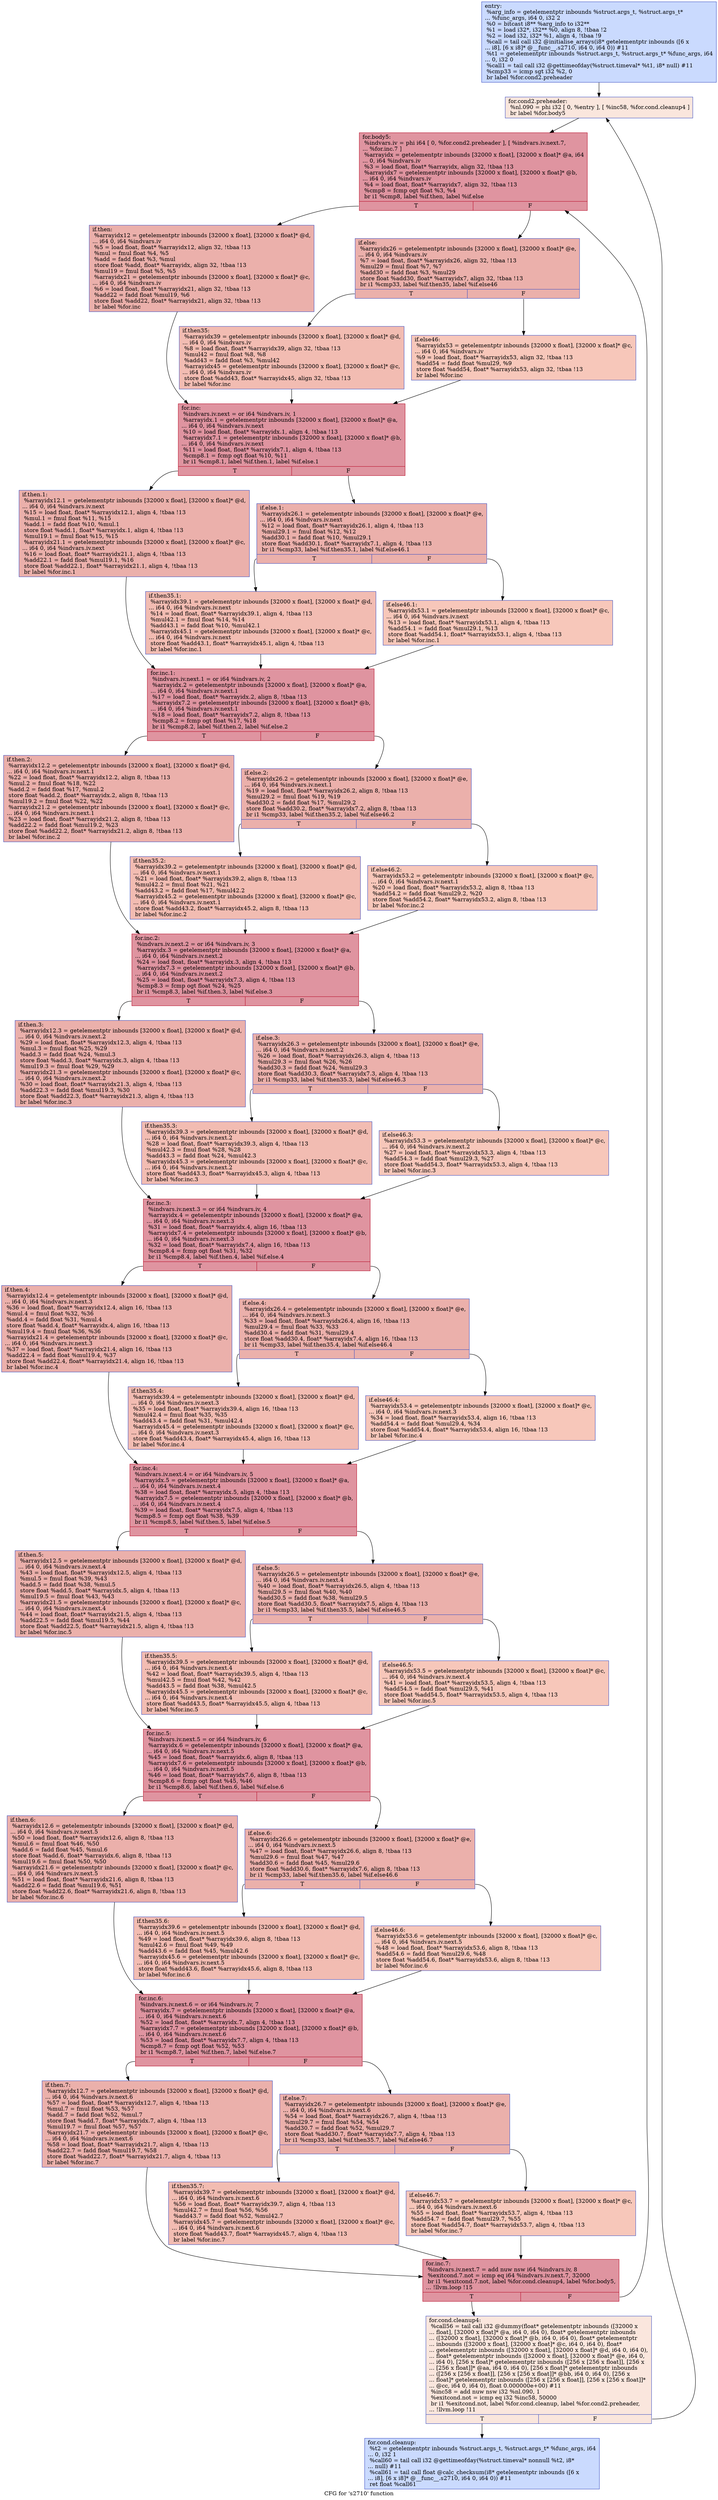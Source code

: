 digraph "CFG for 's2710' function" {
	label="CFG for 's2710' function";

	Node0x564c93b79460 [shape=record,color="#3d50c3ff", style=filled, fillcolor="#88abfd70",label="{entry:\l  %arg_info = getelementptr inbounds %struct.args_t, %struct.args_t*\l... %func_args, i64 0, i32 2\l  %0 = bitcast i8** %arg_info to i32**\l  %1 = load i32*, i32** %0, align 8, !tbaa !2\l  %2 = load i32, i32* %1, align 4, !tbaa !9\l  %call = tail call i32 @initialise_arrays(i8* getelementptr inbounds ([6 x\l... i8], [6 x i8]* @__func__.s2710, i64 0, i64 0)) #11\l  %t1 = getelementptr inbounds %struct.args_t, %struct.args_t* %func_args, i64\l... 0, i32 0\l  %call1 = tail call i32 @gettimeofday(%struct.timeval* %t1, i8* null) #11\l  %cmp33 = icmp sgt i32 %2, 0\l  br label %for.cond2.preheader\l}"];
	Node0x564c93b79460 -> Node0x564c93b79c00;
	Node0x564c93b79c00 [shape=record,color="#3d50c3ff", style=filled, fillcolor="#f3c7b170",label="{for.cond2.preheader:                              \l  %nl.090 = phi i32 [ 0, %entry ], [ %inc58, %for.cond.cleanup4 ]\l  br label %for.body5\l}"];
	Node0x564c93b79c00 -> Node0x564c93b79e50;
	Node0x564c93b79f10 [shape=record,color="#3d50c3ff", style=filled, fillcolor="#88abfd70",label="{for.cond.cleanup:                                 \l  %t2 = getelementptr inbounds %struct.args_t, %struct.args_t* %func_args, i64\l... 0, i32 1\l  %call60 = tail call i32 @gettimeofday(%struct.timeval* nonnull %t2, i8*\l... null) #11\l  %call61 = tail call float @calc_checksum(i8* getelementptr inbounds ([6 x\l... i8], [6 x i8]* @__func__.s2710, i64 0, i64 0)) #11\l  ret float %call61\l}"];
	Node0x564c93b79d40 [shape=record,color="#3d50c3ff", style=filled, fillcolor="#f3c7b170",label="{for.cond.cleanup4:                                \l  %call56 = tail call i32 @dummy(float* getelementptr inbounds ([32000 x\l... float], [32000 x float]* @a, i64 0, i64 0), float* getelementptr inbounds\l... ([32000 x float], [32000 x float]* @b, i64 0, i64 0), float* getelementptr\l... inbounds ([32000 x float], [32000 x float]* @c, i64 0, i64 0), float*\l... getelementptr inbounds ([32000 x float], [32000 x float]* @d, i64 0, i64 0),\l... float* getelementptr inbounds ([32000 x float], [32000 x float]* @e, i64 0,\l... i64 0), [256 x float]* getelementptr inbounds ([256 x [256 x float]], [256 x\l... [256 x float]]* @aa, i64 0, i64 0), [256 x float]* getelementptr inbounds\l... ([256 x [256 x float]], [256 x [256 x float]]* @bb, i64 0, i64 0), [256 x\l... float]* getelementptr inbounds ([256 x [256 x float]], [256 x [256 x float]]*\l... @cc, i64 0, i64 0), float 0.000000e+00) #11\l  %inc58 = add nuw nsw i32 %nl.090, 1\l  %exitcond.not = icmp eq i32 %inc58, 50000\l  br i1 %exitcond.not, label %for.cond.cleanup, label %for.cond2.preheader,\l... !llvm.loop !11\l|{<s0>T|<s1>F}}"];
	Node0x564c93b79d40:s0 -> Node0x564c93b79f10;
	Node0x564c93b79d40:s1 -> Node0x564c93b79c00;
	Node0x564c93b79e50 [shape=record,color="#b70d28ff", style=filled, fillcolor="#b70d2870",label="{for.body5:                                        \l  %indvars.iv = phi i64 [ 0, %for.cond2.preheader ], [ %indvars.iv.next.7,\l... %for.inc.7 ]\l  %arrayidx = getelementptr inbounds [32000 x float], [32000 x float]* @a, i64\l... 0, i64 %indvars.iv\l  %3 = load float, float* %arrayidx, align 32, !tbaa !13\l  %arrayidx7 = getelementptr inbounds [32000 x float], [32000 x float]* @b,\l... i64 0, i64 %indvars.iv\l  %4 = load float, float* %arrayidx7, align 32, !tbaa !13\l  %cmp8 = fcmp ogt float %3, %4\l  br i1 %cmp8, label %if.then, label %if.else\l|{<s0>T|<s1>F}}"];
	Node0x564c93b79e50:s0 -> Node0x564c93b7ade0;
	Node0x564c93b79e50:s1 -> Node0x564c93b7ae50;
	Node0x564c93b7ade0 [shape=record,color="#3d50c3ff", style=filled, fillcolor="#d24b4070",label="{if.then:                                          \l  %arrayidx12 = getelementptr inbounds [32000 x float], [32000 x float]* @d,\l... i64 0, i64 %indvars.iv\l  %5 = load float, float* %arrayidx12, align 32, !tbaa !13\l  %mul = fmul float %4, %5\l  %add = fadd float %3, %mul\l  store float %add, float* %arrayidx, align 32, !tbaa !13\l  %mul19 = fmul float %5, %5\l  %arrayidx21 = getelementptr inbounds [32000 x float], [32000 x float]* @c,\l... i64 0, i64 %indvars.iv\l  %6 = load float, float* %arrayidx21, align 32, !tbaa !13\l  %add22 = fadd float %mul19, %6\l  store float %add22, float* %arrayidx21, align 32, !tbaa !13\l  br label %for.inc\l}"];
	Node0x564c93b7ade0 -> Node0x564c93b7b960;
	Node0x564c93b7ae50 [shape=record,color="#3d50c3ff", style=filled, fillcolor="#d24b4070",label="{if.else:                                          \l  %arrayidx26 = getelementptr inbounds [32000 x float], [32000 x float]* @e,\l... i64 0, i64 %indvars.iv\l  %7 = load float, float* %arrayidx26, align 32, !tbaa !13\l  %mul29 = fmul float %7, %7\l  %add30 = fadd float %3, %mul29\l  store float %add30, float* %arrayidx7, align 32, !tbaa !13\l  br i1 %cmp33, label %if.then35, label %if.else46\l|{<s0>T|<s1>F}}"];
	Node0x564c93b7ae50:s0 -> Node0x564c93b7bd90;
	Node0x564c93b7ae50:s1 -> Node0x564c93b7be10;
	Node0x564c93b7bd90 [shape=record,color="#3d50c3ff", style=filled, fillcolor="#e1675170",label="{if.then35:                                        \l  %arrayidx39 = getelementptr inbounds [32000 x float], [32000 x float]* @d,\l... i64 0, i64 %indvars.iv\l  %8 = load float, float* %arrayidx39, align 32, !tbaa !13\l  %mul42 = fmul float %8, %8\l  %add43 = fadd float %3, %mul42\l  %arrayidx45 = getelementptr inbounds [32000 x float], [32000 x float]* @c,\l... i64 0, i64 %indvars.iv\l  store float %add43, float* %arrayidx45, align 32, !tbaa !13\l  br label %for.inc\l}"];
	Node0x564c93b7bd90 -> Node0x564c93b7b960;
	Node0x564c93b7be10 [shape=record,color="#3d50c3ff", style=filled, fillcolor="#ec7f6370",label="{if.else46:                                        \l  %arrayidx53 = getelementptr inbounds [32000 x float], [32000 x float]* @c,\l... i64 0, i64 %indvars.iv\l  %9 = load float, float* %arrayidx53, align 32, !tbaa !13\l  %add54 = fadd float %mul29, %9\l  store float %add54, float* %arrayidx53, align 32, !tbaa !13\l  br label %for.inc\l}"];
	Node0x564c93b7be10 -> Node0x564c93b7b960;
	Node0x564c93b7b960 [shape=record,color="#b70d28ff", style=filled, fillcolor="#b70d2870",label="{for.inc:                                          \l  %indvars.iv.next = or i64 %indvars.iv, 1\l  %arrayidx.1 = getelementptr inbounds [32000 x float], [32000 x float]* @a,\l... i64 0, i64 %indvars.iv.next\l  %10 = load float, float* %arrayidx.1, align 4, !tbaa !13\l  %arrayidx7.1 = getelementptr inbounds [32000 x float], [32000 x float]* @b,\l... i64 0, i64 %indvars.iv.next\l  %11 = load float, float* %arrayidx7.1, align 4, !tbaa !13\l  %cmp8.1 = fcmp ogt float %10, %11\l  br i1 %cmp8.1, label %if.then.1, label %if.else.1\l|{<s0>T|<s1>F}}"];
	Node0x564c93b7b960:s0 -> Node0x564c93b7ace0;
	Node0x564c93b7b960:s1 -> Node0x564c93b7cc50;
	Node0x564c93b7cc50 [shape=record,color="#3d50c3ff", style=filled, fillcolor="#d24b4070",label="{if.else.1:                                        \l  %arrayidx26.1 = getelementptr inbounds [32000 x float], [32000 x float]* @e,\l... i64 0, i64 %indvars.iv.next\l  %12 = load float, float* %arrayidx26.1, align 4, !tbaa !13\l  %mul29.1 = fmul float %12, %12\l  %add30.1 = fadd float %10, %mul29.1\l  store float %add30.1, float* %arrayidx7.1, align 4, !tbaa !13\l  br i1 %cmp33, label %if.then35.1, label %if.else46.1\l|{<s0>T|<s1>F}}"];
	Node0x564c93b7cc50:s0 -> Node0x564c93b7d410;
	Node0x564c93b7cc50:s1 -> Node0x564c93b7d460;
	Node0x564c93b7d460 [shape=record,color="#3d50c3ff", style=filled, fillcolor="#ec7f6370",label="{if.else46.1:                                      \l  %arrayidx53.1 = getelementptr inbounds [32000 x float], [32000 x float]* @c,\l... i64 0, i64 %indvars.iv.next\l  %13 = load float, float* %arrayidx53.1, align 4, !tbaa !13\l  %add54.1 = fadd float %mul29.1, %13\l  store float %add54.1, float* %arrayidx53.1, align 4, !tbaa !13\l  br label %for.inc.1\l}"];
	Node0x564c93b7d460 -> Node0x564c93b7d830;
	Node0x564c93b7d410 [shape=record,color="#3d50c3ff", style=filled, fillcolor="#e1675170",label="{if.then35.1:                                      \l  %arrayidx39.1 = getelementptr inbounds [32000 x float], [32000 x float]* @d,\l... i64 0, i64 %indvars.iv.next\l  %14 = load float, float* %arrayidx39.1, align 4, !tbaa !13\l  %mul42.1 = fmul float %14, %14\l  %add43.1 = fadd float %10, %mul42.1\l  %arrayidx45.1 = getelementptr inbounds [32000 x float], [32000 x float]* @c,\l... i64 0, i64 %indvars.iv.next\l  store float %add43.1, float* %arrayidx45.1, align 4, !tbaa !13\l  br label %for.inc.1\l}"];
	Node0x564c93b7d410 -> Node0x564c93b7d830;
	Node0x564c93b7ace0 [shape=record,color="#3d50c3ff", style=filled, fillcolor="#d24b4070",label="{if.then.1:                                        \l  %arrayidx12.1 = getelementptr inbounds [32000 x float], [32000 x float]* @d,\l... i64 0, i64 %indvars.iv.next\l  %15 = load float, float* %arrayidx12.1, align 4, !tbaa !13\l  %mul.1 = fmul float %11, %15\l  %add.1 = fadd float %10, %mul.1\l  store float %add.1, float* %arrayidx.1, align 4, !tbaa !13\l  %mul19.1 = fmul float %15, %15\l  %arrayidx21.1 = getelementptr inbounds [32000 x float], [32000 x float]* @c,\l... i64 0, i64 %indvars.iv.next\l  %16 = load float, float* %arrayidx21.1, align 4, !tbaa !13\l  %add22.1 = fadd float %mul19.1, %16\l  store float %add22.1, float* %arrayidx21.1, align 4, !tbaa !13\l  br label %for.inc.1\l}"];
	Node0x564c93b7ace0 -> Node0x564c93b7d830;
	Node0x564c93b7d830 [shape=record,color="#b70d28ff", style=filled, fillcolor="#b70d2870",label="{for.inc.1:                                        \l  %indvars.iv.next.1 = or i64 %indvars.iv, 2\l  %arrayidx.2 = getelementptr inbounds [32000 x float], [32000 x float]* @a,\l... i64 0, i64 %indvars.iv.next.1\l  %17 = load float, float* %arrayidx.2, align 8, !tbaa !13\l  %arrayidx7.2 = getelementptr inbounds [32000 x float], [32000 x float]* @b,\l... i64 0, i64 %indvars.iv.next.1\l  %18 = load float, float* %arrayidx7.2, align 8, !tbaa !13\l  %cmp8.2 = fcmp ogt float %17, %18\l  br i1 %cmp8.2, label %if.then.2, label %if.else.2\l|{<s0>T|<s1>F}}"];
	Node0x564c93b7d830:s0 -> Node0x564c93b7e8e0;
	Node0x564c93b7d830:s1 -> Node0x564c93b7e930;
	Node0x564c93b7e930 [shape=record,color="#3d50c3ff", style=filled, fillcolor="#d24b4070",label="{if.else.2:                                        \l  %arrayidx26.2 = getelementptr inbounds [32000 x float], [32000 x float]* @e,\l... i64 0, i64 %indvars.iv.next.1\l  %19 = load float, float* %arrayidx26.2, align 8, !tbaa !13\l  %mul29.2 = fmul float %19, %19\l  %add30.2 = fadd float %17, %mul29.2\l  store float %add30.2, float* %arrayidx7.2, align 8, !tbaa !13\l  br i1 %cmp33, label %if.then35.2, label %if.else46.2\l|{<s0>T|<s1>F}}"];
	Node0x564c93b7e930:s0 -> Node0x564c93b7edb0;
	Node0x564c93b7e930:s1 -> Node0x564c93b7ee00;
	Node0x564c93b7ee00 [shape=record,color="#3d50c3ff", style=filled, fillcolor="#ec7f6370",label="{if.else46.2:                                      \l  %arrayidx53.2 = getelementptr inbounds [32000 x float], [32000 x float]* @c,\l... i64 0, i64 %indvars.iv.next.1\l  %20 = load float, float* %arrayidx53.2, align 8, !tbaa !13\l  %add54.2 = fadd float %mul29.2, %20\l  store float %add54.2, float* %arrayidx53.2, align 8, !tbaa !13\l  br label %for.inc.2\l}"];
	Node0x564c93b7ee00 -> Node0x564c93b7f200;
	Node0x564c93b7edb0 [shape=record,color="#3d50c3ff", style=filled, fillcolor="#e1675170",label="{if.then35.2:                                      \l  %arrayidx39.2 = getelementptr inbounds [32000 x float], [32000 x float]* @d,\l... i64 0, i64 %indvars.iv.next.1\l  %21 = load float, float* %arrayidx39.2, align 8, !tbaa !13\l  %mul42.2 = fmul float %21, %21\l  %add43.2 = fadd float %17, %mul42.2\l  %arrayidx45.2 = getelementptr inbounds [32000 x float], [32000 x float]* @c,\l... i64 0, i64 %indvars.iv.next.1\l  store float %add43.2, float* %arrayidx45.2, align 8, !tbaa !13\l  br label %for.inc.2\l}"];
	Node0x564c93b7edb0 -> Node0x564c93b7f200;
	Node0x564c93b7e8e0 [shape=record,color="#3d50c3ff", style=filled, fillcolor="#d24b4070",label="{if.then.2:                                        \l  %arrayidx12.2 = getelementptr inbounds [32000 x float], [32000 x float]* @d,\l... i64 0, i64 %indvars.iv.next.1\l  %22 = load float, float* %arrayidx12.2, align 8, !tbaa !13\l  %mul.2 = fmul float %18, %22\l  %add.2 = fadd float %17, %mul.2\l  store float %add.2, float* %arrayidx.2, align 8, !tbaa !13\l  %mul19.2 = fmul float %22, %22\l  %arrayidx21.2 = getelementptr inbounds [32000 x float], [32000 x float]* @c,\l... i64 0, i64 %indvars.iv.next.1\l  %23 = load float, float* %arrayidx21.2, align 8, !tbaa !13\l  %add22.2 = fadd float %mul19.2, %23\l  store float %add22.2, float* %arrayidx21.2, align 8, !tbaa !13\l  br label %for.inc.2\l}"];
	Node0x564c93b7e8e0 -> Node0x564c93b7f200;
	Node0x564c93b7f200 [shape=record,color="#b70d28ff", style=filled, fillcolor="#b70d2870",label="{for.inc.2:                                        \l  %indvars.iv.next.2 = or i64 %indvars.iv, 3\l  %arrayidx.3 = getelementptr inbounds [32000 x float], [32000 x float]* @a,\l... i64 0, i64 %indvars.iv.next.2\l  %24 = load float, float* %arrayidx.3, align 4, !tbaa !13\l  %arrayidx7.3 = getelementptr inbounds [32000 x float], [32000 x float]* @b,\l... i64 0, i64 %indvars.iv.next.2\l  %25 = load float, float* %arrayidx7.3, align 4, !tbaa !13\l  %cmp8.3 = fcmp ogt float %24, %25\l  br i1 %cmp8.3, label %if.then.3, label %if.else.3\l|{<s0>T|<s1>F}}"];
	Node0x564c93b7f200:s0 -> Node0x564c93b80310;
	Node0x564c93b7f200:s1 -> Node0x564c93b80360;
	Node0x564c93b80360 [shape=record,color="#3d50c3ff", style=filled, fillcolor="#d24b4070",label="{if.else.3:                                        \l  %arrayidx26.3 = getelementptr inbounds [32000 x float], [32000 x float]* @e,\l... i64 0, i64 %indvars.iv.next.2\l  %26 = load float, float* %arrayidx26.3, align 4, !tbaa !13\l  %mul29.3 = fmul float %26, %26\l  %add30.3 = fadd float %24, %mul29.3\l  store float %add30.3, float* %arrayidx7.3, align 4, !tbaa !13\l  br i1 %cmp33, label %if.then35.3, label %if.else46.3\l|{<s0>T|<s1>F}}"];
	Node0x564c93b80360:s0 -> Node0x564c93b7d0d0;
	Node0x564c93b80360:s1 -> Node0x564c93b7d120;
	Node0x564c93b7d120 [shape=record,color="#3d50c3ff", style=filled, fillcolor="#ec7f6370",label="{if.else46.3:                                      \l  %arrayidx53.3 = getelementptr inbounds [32000 x float], [32000 x float]* @c,\l... i64 0, i64 %indvars.iv.next.2\l  %27 = load float, float* %arrayidx53.3, align 4, !tbaa !13\l  %add54.3 = fadd float %mul29.3, %27\l  store float %add54.3, float* %arrayidx53.3, align 4, !tbaa !13\l  br label %for.inc.3\l}"];
	Node0x564c93b7d120 -> Node0x564c93b81250;
	Node0x564c93b7d0d0 [shape=record,color="#3d50c3ff", style=filled, fillcolor="#e1675170",label="{if.then35.3:                                      \l  %arrayidx39.3 = getelementptr inbounds [32000 x float], [32000 x float]* @d,\l... i64 0, i64 %indvars.iv.next.2\l  %28 = load float, float* %arrayidx39.3, align 4, !tbaa !13\l  %mul42.3 = fmul float %28, %28\l  %add43.3 = fadd float %24, %mul42.3\l  %arrayidx45.3 = getelementptr inbounds [32000 x float], [32000 x float]* @c,\l... i64 0, i64 %indvars.iv.next.2\l  store float %add43.3, float* %arrayidx45.3, align 4, !tbaa !13\l  br label %for.inc.3\l}"];
	Node0x564c93b7d0d0 -> Node0x564c93b81250;
	Node0x564c93b80310 [shape=record,color="#3d50c3ff", style=filled, fillcolor="#d24b4070",label="{if.then.3:                                        \l  %arrayidx12.3 = getelementptr inbounds [32000 x float], [32000 x float]* @d,\l... i64 0, i64 %indvars.iv.next.2\l  %29 = load float, float* %arrayidx12.3, align 4, !tbaa !13\l  %mul.3 = fmul float %25, %29\l  %add.3 = fadd float %24, %mul.3\l  store float %add.3, float* %arrayidx.3, align 4, !tbaa !13\l  %mul19.3 = fmul float %29, %29\l  %arrayidx21.3 = getelementptr inbounds [32000 x float], [32000 x float]* @c,\l... i64 0, i64 %indvars.iv.next.2\l  %30 = load float, float* %arrayidx21.3, align 4, !tbaa !13\l  %add22.3 = fadd float %mul19.3, %30\l  store float %add22.3, float* %arrayidx21.3, align 4, !tbaa !13\l  br label %for.inc.3\l}"];
	Node0x564c93b80310 -> Node0x564c93b81250;
	Node0x564c93b81250 [shape=record,color="#b70d28ff", style=filled, fillcolor="#b70d2870",label="{for.inc.3:                                        \l  %indvars.iv.next.3 = or i64 %indvars.iv, 4\l  %arrayidx.4 = getelementptr inbounds [32000 x float], [32000 x float]* @a,\l... i64 0, i64 %indvars.iv.next.3\l  %31 = load float, float* %arrayidx.4, align 16, !tbaa !13\l  %arrayidx7.4 = getelementptr inbounds [32000 x float], [32000 x float]* @b,\l... i64 0, i64 %indvars.iv.next.3\l  %32 = load float, float* %arrayidx7.4, align 16, !tbaa !13\l  %cmp8.4 = fcmp ogt float %31, %32\l  br i1 %cmp8.4, label %if.then.4, label %if.else.4\l|{<s0>T|<s1>F}}"];
	Node0x564c93b81250:s0 -> Node0x564c93b82340;
	Node0x564c93b81250:s1 -> Node0x564c93b82390;
	Node0x564c93b82390 [shape=record,color="#3d50c3ff", style=filled, fillcolor="#d24b4070",label="{if.else.4:                                        \l  %arrayidx26.4 = getelementptr inbounds [32000 x float], [32000 x float]* @e,\l... i64 0, i64 %indvars.iv.next.3\l  %33 = load float, float* %arrayidx26.4, align 16, !tbaa !13\l  %mul29.4 = fmul float %33, %33\l  %add30.4 = fadd float %31, %mul29.4\l  store float %add30.4, float* %arrayidx7.4, align 16, !tbaa !13\l  br i1 %cmp33, label %if.then35.4, label %if.else46.4\l|{<s0>T|<s1>F}}"];
	Node0x564c93b82390:s0 -> Node0x564c93b82810;
	Node0x564c93b82390:s1 -> Node0x564c93b82860;
	Node0x564c93b82860 [shape=record,color="#3d50c3ff", style=filled, fillcolor="#ec7f6370",label="{if.else46.4:                                      \l  %arrayidx53.4 = getelementptr inbounds [32000 x float], [32000 x float]* @c,\l... i64 0, i64 %indvars.iv.next.3\l  %34 = load float, float* %arrayidx53.4, align 16, !tbaa !13\l  %add54.4 = fadd float %mul29.4, %34\l  store float %add54.4, float* %arrayidx53.4, align 16, !tbaa !13\l  br label %for.inc.4\l}"];
	Node0x564c93b82860 -> Node0x564c93b82c60;
	Node0x564c93b82810 [shape=record,color="#3d50c3ff", style=filled, fillcolor="#e1675170",label="{if.then35.4:                                      \l  %arrayidx39.4 = getelementptr inbounds [32000 x float], [32000 x float]* @d,\l... i64 0, i64 %indvars.iv.next.3\l  %35 = load float, float* %arrayidx39.4, align 16, !tbaa !13\l  %mul42.4 = fmul float %35, %35\l  %add43.4 = fadd float %31, %mul42.4\l  %arrayidx45.4 = getelementptr inbounds [32000 x float], [32000 x float]* @c,\l... i64 0, i64 %indvars.iv.next.3\l  store float %add43.4, float* %arrayidx45.4, align 16, !tbaa !13\l  br label %for.inc.4\l}"];
	Node0x564c93b82810 -> Node0x564c93b82c60;
	Node0x564c93b82340 [shape=record,color="#3d50c3ff", style=filled, fillcolor="#d24b4070",label="{if.then.4:                                        \l  %arrayidx12.4 = getelementptr inbounds [32000 x float], [32000 x float]* @d,\l... i64 0, i64 %indvars.iv.next.3\l  %36 = load float, float* %arrayidx12.4, align 16, !tbaa !13\l  %mul.4 = fmul float %32, %36\l  %add.4 = fadd float %31, %mul.4\l  store float %add.4, float* %arrayidx.4, align 16, !tbaa !13\l  %mul19.4 = fmul float %36, %36\l  %arrayidx21.4 = getelementptr inbounds [32000 x float], [32000 x float]* @c,\l... i64 0, i64 %indvars.iv.next.3\l  %37 = load float, float* %arrayidx21.4, align 16, !tbaa !13\l  %add22.4 = fadd float %mul19.4, %37\l  store float %add22.4, float* %arrayidx21.4, align 16, !tbaa !13\l  br label %for.inc.4\l}"];
	Node0x564c93b82340 -> Node0x564c93b82c60;
	Node0x564c93b82c60 [shape=record,color="#b70d28ff", style=filled, fillcolor="#b70d2870",label="{for.inc.4:                                        \l  %indvars.iv.next.4 = or i64 %indvars.iv, 5\l  %arrayidx.5 = getelementptr inbounds [32000 x float], [32000 x float]* @a,\l... i64 0, i64 %indvars.iv.next.4\l  %38 = load float, float* %arrayidx.5, align 4, !tbaa !13\l  %arrayidx7.5 = getelementptr inbounds [32000 x float], [32000 x float]* @b,\l... i64 0, i64 %indvars.iv.next.4\l  %39 = load float, float* %arrayidx7.5, align 4, !tbaa !13\l  %cmp8.5 = fcmp ogt float %38, %39\l  br i1 %cmp8.5, label %if.then.5, label %if.else.5\l|{<s0>T|<s1>F}}"];
	Node0x564c93b82c60:s0 -> Node0x564c93b83d70;
	Node0x564c93b82c60:s1 -> Node0x564c93b83dc0;
	Node0x564c93b83dc0 [shape=record,color="#3d50c3ff", style=filled, fillcolor="#d24b4070",label="{if.else.5:                                        \l  %arrayidx26.5 = getelementptr inbounds [32000 x float], [32000 x float]* @e,\l... i64 0, i64 %indvars.iv.next.4\l  %40 = load float, float* %arrayidx26.5, align 4, !tbaa !13\l  %mul29.5 = fmul float %40, %40\l  %add30.5 = fadd float %38, %mul29.5\l  store float %add30.5, float* %arrayidx7.5, align 4, !tbaa !13\l  br i1 %cmp33, label %if.then35.5, label %if.else46.5\l|{<s0>T|<s1>F}}"];
	Node0x564c93b83dc0:s0 -> Node0x564c93b84240;
	Node0x564c93b83dc0:s1 -> Node0x564c93b84290;
	Node0x564c93b84290 [shape=record,color="#3d50c3ff", style=filled, fillcolor="#ec7f6370",label="{if.else46.5:                                      \l  %arrayidx53.5 = getelementptr inbounds [32000 x float], [32000 x float]* @c,\l... i64 0, i64 %indvars.iv.next.4\l  %41 = load float, float* %arrayidx53.5, align 4, !tbaa !13\l  %add54.5 = fadd float %mul29.5, %41\l  store float %add54.5, float* %arrayidx53.5, align 4, !tbaa !13\l  br label %for.inc.5\l}"];
	Node0x564c93b84290 -> Node0x564c93b84690;
	Node0x564c93b84240 [shape=record,color="#3d50c3ff", style=filled, fillcolor="#e1675170",label="{if.then35.5:                                      \l  %arrayidx39.5 = getelementptr inbounds [32000 x float], [32000 x float]* @d,\l... i64 0, i64 %indvars.iv.next.4\l  %42 = load float, float* %arrayidx39.5, align 4, !tbaa !13\l  %mul42.5 = fmul float %42, %42\l  %add43.5 = fadd float %38, %mul42.5\l  %arrayidx45.5 = getelementptr inbounds [32000 x float], [32000 x float]* @c,\l... i64 0, i64 %indvars.iv.next.4\l  store float %add43.5, float* %arrayidx45.5, align 4, !tbaa !13\l  br label %for.inc.5\l}"];
	Node0x564c93b84240 -> Node0x564c93b84690;
	Node0x564c93b83d70 [shape=record,color="#3d50c3ff", style=filled, fillcolor="#d24b4070",label="{if.then.5:                                        \l  %arrayidx12.5 = getelementptr inbounds [32000 x float], [32000 x float]* @d,\l... i64 0, i64 %indvars.iv.next.4\l  %43 = load float, float* %arrayidx12.5, align 4, !tbaa !13\l  %mul.5 = fmul float %39, %43\l  %add.5 = fadd float %38, %mul.5\l  store float %add.5, float* %arrayidx.5, align 4, !tbaa !13\l  %mul19.5 = fmul float %43, %43\l  %arrayidx21.5 = getelementptr inbounds [32000 x float], [32000 x float]* @c,\l... i64 0, i64 %indvars.iv.next.4\l  %44 = load float, float* %arrayidx21.5, align 4, !tbaa !13\l  %add22.5 = fadd float %mul19.5, %44\l  store float %add22.5, float* %arrayidx21.5, align 4, !tbaa !13\l  br label %for.inc.5\l}"];
	Node0x564c93b83d70 -> Node0x564c93b84690;
	Node0x564c93b84690 [shape=record,color="#b70d28ff", style=filled, fillcolor="#b70d2870",label="{for.inc.5:                                        \l  %indvars.iv.next.5 = or i64 %indvars.iv, 6\l  %arrayidx.6 = getelementptr inbounds [32000 x float], [32000 x float]* @a,\l... i64 0, i64 %indvars.iv.next.5\l  %45 = load float, float* %arrayidx.6, align 8, !tbaa !13\l  %arrayidx7.6 = getelementptr inbounds [32000 x float], [32000 x float]* @b,\l... i64 0, i64 %indvars.iv.next.5\l  %46 = load float, float* %arrayidx7.6, align 8, !tbaa !13\l  %cmp8.6 = fcmp ogt float %45, %46\l  br i1 %cmp8.6, label %if.then.6, label %if.else.6\l|{<s0>T|<s1>F}}"];
	Node0x564c93b84690:s0 -> Node0x564c93b857a0;
	Node0x564c93b84690:s1 -> Node0x564c93b857f0;
	Node0x564c93b857f0 [shape=record,color="#3d50c3ff", style=filled, fillcolor="#d24b4070",label="{if.else.6:                                        \l  %arrayidx26.6 = getelementptr inbounds [32000 x float], [32000 x float]* @e,\l... i64 0, i64 %indvars.iv.next.5\l  %47 = load float, float* %arrayidx26.6, align 8, !tbaa !13\l  %mul29.6 = fmul float %47, %47\l  %add30.6 = fadd float %45, %mul29.6\l  store float %add30.6, float* %arrayidx7.6, align 8, !tbaa !13\l  br i1 %cmp33, label %if.then35.6, label %if.else46.6\l|{<s0>T|<s1>F}}"];
	Node0x564c93b857f0:s0 -> Node0x564c93b85c70;
	Node0x564c93b857f0:s1 -> Node0x564c93b85cc0;
	Node0x564c93b85cc0 [shape=record,color="#3d50c3ff", style=filled, fillcolor="#ec7f6370",label="{if.else46.6:                                      \l  %arrayidx53.6 = getelementptr inbounds [32000 x float], [32000 x float]* @c,\l... i64 0, i64 %indvars.iv.next.5\l  %48 = load float, float* %arrayidx53.6, align 8, !tbaa !13\l  %add54.6 = fadd float %mul29.6, %48\l  store float %add54.6, float* %arrayidx53.6, align 8, !tbaa !13\l  br label %for.inc.6\l}"];
	Node0x564c93b85cc0 -> Node0x564c93b860c0;
	Node0x564c93b85c70 [shape=record,color="#3d50c3ff", style=filled, fillcolor="#e1675170",label="{if.then35.6:                                      \l  %arrayidx39.6 = getelementptr inbounds [32000 x float], [32000 x float]* @d,\l... i64 0, i64 %indvars.iv.next.5\l  %49 = load float, float* %arrayidx39.6, align 8, !tbaa !13\l  %mul42.6 = fmul float %49, %49\l  %add43.6 = fadd float %45, %mul42.6\l  %arrayidx45.6 = getelementptr inbounds [32000 x float], [32000 x float]* @c,\l... i64 0, i64 %indvars.iv.next.5\l  store float %add43.6, float* %arrayidx45.6, align 8, !tbaa !13\l  br label %for.inc.6\l}"];
	Node0x564c93b85c70 -> Node0x564c93b860c0;
	Node0x564c93b857a0 [shape=record,color="#3d50c3ff", style=filled, fillcolor="#d24b4070",label="{if.then.6:                                        \l  %arrayidx12.6 = getelementptr inbounds [32000 x float], [32000 x float]* @d,\l... i64 0, i64 %indvars.iv.next.5\l  %50 = load float, float* %arrayidx12.6, align 8, !tbaa !13\l  %mul.6 = fmul float %46, %50\l  %add.6 = fadd float %45, %mul.6\l  store float %add.6, float* %arrayidx.6, align 8, !tbaa !13\l  %mul19.6 = fmul float %50, %50\l  %arrayidx21.6 = getelementptr inbounds [32000 x float], [32000 x float]* @c,\l... i64 0, i64 %indvars.iv.next.5\l  %51 = load float, float* %arrayidx21.6, align 8, !tbaa !13\l  %add22.6 = fadd float %mul19.6, %51\l  store float %add22.6, float* %arrayidx21.6, align 8, !tbaa !13\l  br label %for.inc.6\l}"];
	Node0x564c93b857a0 -> Node0x564c93b860c0;
	Node0x564c93b860c0 [shape=record,color="#b70d28ff", style=filled, fillcolor="#b70d2870",label="{for.inc.6:                                        \l  %indvars.iv.next.6 = or i64 %indvars.iv, 7\l  %arrayidx.7 = getelementptr inbounds [32000 x float], [32000 x float]* @a,\l... i64 0, i64 %indvars.iv.next.6\l  %52 = load float, float* %arrayidx.7, align 4, !tbaa !13\l  %arrayidx7.7 = getelementptr inbounds [32000 x float], [32000 x float]* @b,\l... i64 0, i64 %indvars.iv.next.6\l  %53 = load float, float* %arrayidx7.7, align 4, !tbaa !13\l  %cmp8.7 = fcmp ogt float %52, %53\l  br i1 %cmp8.7, label %if.then.7, label %if.else.7\l|{<s0>T|<s1>F}}"];
	Node0x564c93b860c0:s0 -> Node0x564c93b871d0;
	Node0x564c93b860c0:s1 -> Node0x564c93b87220;
	Node0x564c93b87220 [shape=record,color="#3d50c3ff", style=filled, fillcolor="#d24b4070",label="{if.else.7:                                        \l  %arrayidx26.7 = getelementptr inbounds [32000 x float], [32000 x float]* @e,\l... i64 0, i64 %indvars.iv.next.6\l  %54 = load float, float* %arrayidx26.7, align 4, !tbaa !13\l  %mul29.7 = fmul float %54, %54\l  %add30.7 = fadd float %52, %mul29.7\l  store float %add30.7, float* %arrayidx7.7, align 4, !tbaa !13\l  br i1 %cmp33, label %if.then35.7, label %if.else46.7\l|{<s0>T|<s1>F}}"];
	Node0x564c93b87220:s0 -> Node0x564c93b807e0;
	Node0x564c93b87220:s1 -> Node0x564c93b80830;
	Node0x564c93b80830 [shape=record,color="#3d50c3ff", style=filled, fillcolor="#ec7f6370",label="{if.else46.7:                                      \l  %arrayidx53.7 = getelementptr inbounds [32000 x float], [32000 x float]* @c,\l... i64 0, i64 %indvars.iv.next.6\l  %55 = load float, float* %arrayidx53.7, align 4, !tbaa !13\l  %add54.7 = fadd float %mul29.7, %55\l  store float %add54.7, float* %arrayidx53.7, align 4, !tbaa !13\l  br label %for.inc.7\l}"];
	Node0x564c93b80830 -> Node0x564c93b7a950;
	Node0x564c93b807e0 [shape=record,color="#3d50c3ff", style=filled, fillcolor="#e1675170",label="{if.then35.7:                                      \l  %arrayidx39.7 = getelementptr inbounds [32000 x float], [32000 x float]* @d,\l... i64 0, i64 %indvars.iv.next.6\l  %56 = load float, float* %arrayidx39.7, align 4, !tbaa !13\l  %mul42.7 = fmul float %56, %56\l  %add43.7 = fadd float %52, %mul42.7\l  %arrayidx45.7 = getelementptr inbounds [32000 x float], [32000 x float]* @c,\l... i64 0, i64 %indvars.iv.next.6\l  store float %add43.7, float* %arrayidx45.7, align 4, !tbaa !13\l  br label %for.inc.7\l}"];
	Node0x564c93b807e0 -> Node0x564c93b7a950;
	Node0x564c93b871d0 [shape=record,color="#3d50c3ff", style=filled, fillcolor="#d24b4070",label="{if.then.7:                                        \l  %arrayidx12.7 = getelementptr inbounds [32000 x float], [32000 x float]* @d,\l... i64 0, i64 %indvars.iv.next.6\l  %57 = load float, float* %arrayidx12.7, align 4, !tbaa !13\l  %mul.7 = fmul float %53, %57\l  %add.7 = fadd float %52, %mul.7\l  store float %add.7, float* %arrayidx.7, align 4, !tbaa !13\l  %mul19.7 = fmul float %57, %57\l  %arrayidx21.7 = getelementptr inbounds [32000 x float], [32000 x float]* @c,\l... i64 0, i64 %indvars.iv.next.6\l  %58 = load float, float* %arrayidx21.7, align 4, !tbaa !13\l  %add22.7 = fadd float %mul19.7, %58\l  store float %add22.7, float* %arrayidx21.7, align 4, !tbaa !13\l  br label %for.inc.7\l}"];
	Node0x564c93b871d0 -> Node0x564c93b7a950;
	Node0x564c93b7a950 [shape=record,color="#b70d28ff", style=filled, fillcolor="#b70d2870",label="{for.inc.7:                                        \l  %indvars.iv.next.7 = add nuw nsw i64 %indvars.iv, 8\l  %exitcond.7.not = icmp eq i64 %indvars.iv.next.7, 32000\l  br i1 %exitcond.7.not, label %for.cond.cleanup4, label %for.body5,\l... !llvm.loop !15\l|{<s0>T|<s1>F}}"];
	Node0x564c93b7a950:s0 -> Node0x564c93b79d40;
	Node0x564c93b7a950:s1 -> Node0x564c93b79e50;
}
